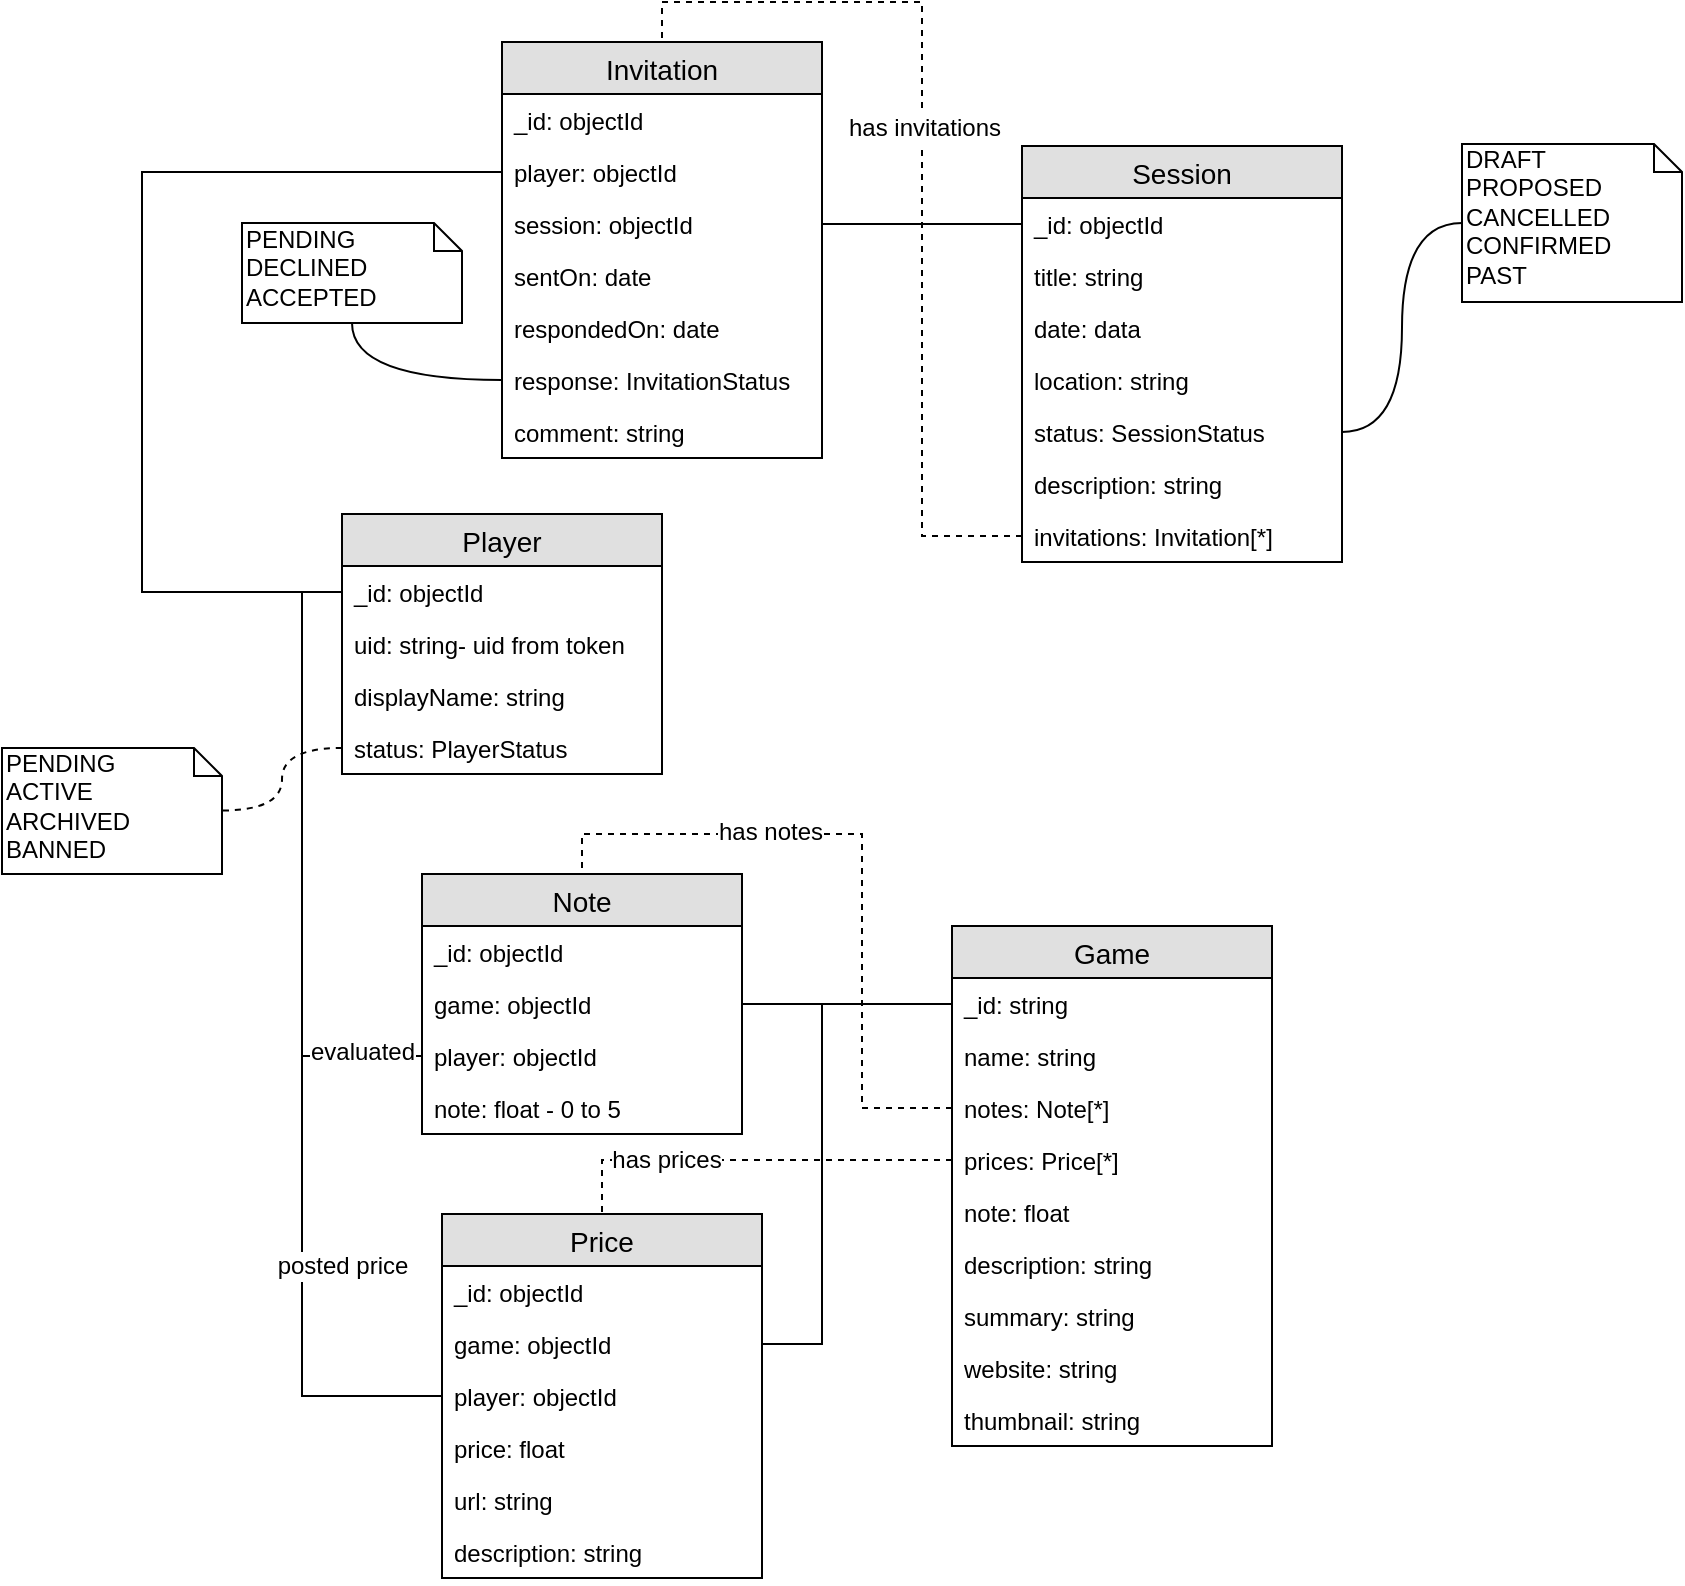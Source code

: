 <mxfile version="10.6.0" type="device"><diagram id="vLmSnCVyaLXGLYRz67_R" name="Page-1"><mxGraphModel dx="1921" dy="1922" grid="1" gridSize="10" guides="1" tooltips="1" connect="1" arrows="1" fold="1" page="1" pageScale="1" pageWidth="850" pageHeight="1100" math="0" shadow="0"><root><mxCell id="0"/><mxCell id="1" parent="0"/><mxCell id="q5PQ7GRL-LoGpbNxt8MC-2" value="Player" style="swimlane;fontStyle=0;childLayout=stackLayout;horizontal=1;startSize=26;fillColor=#e0e0e0;horizontalStack=0;resizeParent=1;resizeParentMax=0;resizeLast=0;collapsible=1;marginBottom=0;swimlaneFillColor=#ffffff;align=center;fontSize=14;" parent="1" vertex="1"><mxGeometry x="40" y="250" width="160" height="130" as="geometry"/></mxCell><mxCell id="q5PQ7GRL-LoGpbNxt8MC-3" value="_id: objectId" style="text;strokeColor=none;fillColor=none;spacingLeft=4;spacingRight=4;overflow=hidden;rotatable=0;points=[[0,0.5],[1,0.5]];portConstraint=eastwest;fontSize=12;" parent="q5PQ7GRL-LoGpbNxt8MC-2" vertex="1"><mxGeometry y="26" width="160" height="26" as="geometry"/></mxCell><mxCell id="iELyRrm9QkHxai9Ya9hF-22" value="uid: string- uid from token" style="text;strokeColor=none;fillColor=none;spacingLeft=4;spacingRight=4;overflow=hidden;rotatable=0;points=[[0,0.5],[1,0.5]];portConstraint=eastwest;fontSize=12;" vertex="1" parent="q5PQ7GRL-LoGpbNxt8MC-2"><mxGeometry y="52" width="160" height="26" as="geometry"/></mxCell><mxCell id="q5PQ7GRL-LoGpbNxt8MC-4" value="displayName: string" style="text;strokeColor=none;fillColor=none;spacingLeft=4;spacingRight=4;overflow=hidden;rotatable=0;points=[[0,0.5],[1,0.5]];portConstraint=eastwest;fontSize=12;" parent="q5PQ7GRL-LoGpbNxt8MC-2" vertex="1"><mxGeometry y="78" width="160" height="26" as="geometry"/></mxCell><mxCell id="iELyRrm9QkHxai9Ya9hF-75" value="status: PlayerStatus" style="text;strokeColor=none;fillColor=none;spacingLeft=4;spacingRight=4;overflow=hidden;rotatable=0;points=[[0,0.5],[1,0.5]];portConstraint=eastwest;fontSize=12;" vertex="1" parent="q5PQ7GRL-LoGpbNxt8MC-2"><mxGeometry y="104" width="160" height="26" as="geometry"/></mxCell><mxCell id="iELyRrm9QkHxai9Ya9hF-2" value="Game" style="swimlane;fontStyle=0;childLayout=stackLayout;horizontal=1;startSize=26;fillColor=#e0e0e0;horizontalStack=0;resizeParent=1;resizeParentMax=0;resizeLast=0;collapsible=1;marginBottom=0;swimlaneFillColor=#ffffff;align=center;fontSize=14;" vertex="1" parent="1"><mxGeometry x="345" y="456" width="160" height="260" as="geometry"/></mxCell><mxCell id="iELyRrm9QkHxai9Ya9hF-3" value="_id: string" style="text;strokeColor=none;fillColor=none;spacingLeft=4;spacingRight=4;overflow=hidden;rotatable=0;points=[[0,0.5],[1,0.5]];portConstraint=eastwest;fontSize=12;" vertex="1" parent="iELyRrm9QkHxai9Ya9hF-2"><mxGeometry y="26" width="160" height="26" as="geometry"/></mxCell><mxCell id="iELyRrm9QkHxai9Ya9hF-4" value="name: string" style="text;strokeColor=none;fillColor=none;spacingLeft=4;spacingRight=4;overflow=hidden;rotatable=0;points=[[0,0.5],[1,0.5]];portConstraint=eastwest;fontSize=12;" vertex="1" parent="iELyRrm9QkHxai9Ya9hF-2"><mxGeometry y="52" width="160" height="26" as="geometry"/></mxCell><mxCell id="iELyRrm9QkHxai9Ya9hF-34" value="notes: Note[*]" style="text;strokeColor=none;fillColor=none;spacingLeft=4;spacingRight=4;overflow=hidden;rotatable=0;points=[[0,0.5],[1,0.5]];portConstraint=eastwest;fontSize=12;" vertex="1" parent="iELyRrm9QkHxai9Ya9hF-2"><mxGeometry y="78" width="160" height="26" as="geometry"/></mxCell><mxCell id="iELyRrm9QkHxai9Ya9hF-51" value="prices: Price[*]" style="text;strokeColor=none;fillColor=none;spacingLeft=4;spacingRight=4;overflow=hidden;rotatable=0;points=[[0,0.5],[1,0.5]];portConstraint=eastwest;fontSize=12;" vertex="1" parent="iELyRrm9QkHxai9Ya9hF-2"><mxGeometry y="104" width="160" height="26" as="geometry"/></mxCell><mxCell id="iELyRrm9QkHxai9Ya9hF-78" value="note: float" style="text;strokeColor=none;fillColor=none;spacingLeft=4;spacingRight=4;overflow=hidden;rotatable=0;points=[[0,0.5],[1,0.5]];portConstraint=eastwest;fontSize=12;" vertex="1" parent="iELyRrm9QkHxai9Ya9hF-2"><mxGeometry y="130" width="160" height="26" as="geometry"/></mxCell><mxCell id="iELyRrm9QkHxai9Ya9hF-69" value="description: string" style="text;strokeColor=none;fillColor=none;spacingLeft=4;spacingRight=4;overflow=hidden;rotatable=0;points=[[0,0.5],[1,0.5]];portConstraint=eastwest;fontSize=12;" vertex="1" parent="iELyRrm9QkHxai9Ya9hF-2"><mxGeometry y="156" width="160" height="26" as="geometry"/></mxCell><mxCell id="iELyRrm9QkHxai9Ya9hF-73" value="summary: string" style="text;strokeColor=none;fillColor=none;spacingLeft=4;spacingRight=4;overflow=hidden;rotatable=0;points=[[0,0.5],[1,0.5]];portConstraint=eastwest;fontSize=12;" vertex="1" parent="iELyRrm9QkHxai9Ya9hF-2"><mxGeometry y="182" width="160" height="26" as="geometry"/></mxCell><mxCell id="iELyRrm9QkHxai9Ya9hF-70" value="website: string" style="text;strokeColor=none;fillColor=none;spacingLeft=4;spacingRight=4;overflow=hidden;rotatable=0;points=[[0,0.5],[1,0.5]];portConstraint=eastwest;fontSize=12;" vertex="1" parent="iELyRrm9QkHxai9Ya9hF-2"><mxGeometry y="208" width="160" height="26" as="geometry"/></mxCell><mxCell id="iELyRrm9QkHxai9Ya9hF-72" value="thumbnail: string" style="text;strokeColor=none;fillColor=none;spacingLeft=4;spacingRight=4;overflow=hidden;rotatable=0;points=[[0,0.5],[1,0.5]];portConstraint=eastwest;fontSize=12;" vertex="1" parent="iELyRrm9QkHxai9Ya9hF-2"><mxGeometry y="234" width="160" height="26" as="geometry"/></mxCell><mxCell id="iELyRrm9QkHxai9Ya9hF-13" value="Note" style="swimlane;fontStyle=0;childLayout=stackLayout;horizontal=1;startSize=26;fillColor=#e0e0e0;horizontalStack=0;resizeParent=1;resizeParentMax=0;resizeLast=0;collapsible=1;marginBottom=0;swimlaneFillColor=#ffffff;align=center;fontSize=14;" vertex="1" parent="1"><mxGeometry x="80" y="430" width="160" height="130" as="geometry"/></mxCell><mxCell id="iELyRrm9QkHxai9Ya9hF-14" value="_id: objectId" style="text;strokeColor=none;fillColor=none;spacingLeft=4;spacingRight=4;overflow=hidden;rotatable=0;points=[[0,0.5],[1,0.5]];portConstraint=eastwest;fontSize=12;" vertex="1" parent="iELyRrm9QkHxai9Ya9hF-13"><mxGeometry y="26" width="160" height="26" as="geometry"/></mxCell><mxCell id="iELyRrm9QkHxai9Ya9hF-15" value="game: objectId" style="text;strokeColor=none;fillColor=none;spacingLeft=4;spacingRight=4;overflow=hidden;rotatable=0;points=[[0,0.5],[1,0.5]];portConstraint=eastwest;fontSize=12;" vertex="1" parent="iELyRrm9QkHxai9Ya9hF-13"><mxGeometry y="52" width="160" height="26" as="geometry"/></mxCell><mxCell id="iELyRrm9QkHxai9Ya9hF-16" value="player: objectId" style="text;strokeColor=none;fillColor=none;spacingLeft=4;spacingRight=4;overflow=hidden;rotatable=0;points=[[0,0.5],[1,0.5]];portConstraint=eastwest;fontSize=12;" vertex="1" parent="iELyRrm9QkHxai9Ya9hF-13"><mxGeometry y="78" width="160" height="26" as="geometry"/></mxCell><mxCell id="iELyRrm9QkHxai9Ya9hF-31" value="note: float - 0 to 5&#10;" style="text;strokeColor=none;fillColor=none;spacingLeft=4;spacingRight=4;overflow=hidden;rotatable=0;points=[[0,0.5],[1,0.5]];portConstraint=eastwest;fontSize=12;" vertex="1" parent="iELyRrm9QkHxai9Ya9hF-13"><mxGeometry y="104" width="160" height="26" as="geometry"/></mxCell><mxCell id="iELyRrm9QkHxai9Ya9hF-23" style="edgeStyle=orthogonalEdgeStyle;rounded=0;orthogonalLoop=1;jettySize=auto;html=1;exitX=0;exitY=0.5;exitDx=0;exitDy=0;entryX=1;entryY=0.5;entryDx=0;entryDy=0;endArrow=none;endFill=0;" edge="1" parent="1" source="iELyRrm9QkHxai9Ya9hF-3" target="iELyRrm9QkHxai9Ya9hF-15"><mxGeometry relative="1" as="geometry"/></mxCell><mxCell id="iELyRrm9QkHxai9Ya9hF-24" style="edgeStyle=orthogonalEdgeStyle;rounded=0;orthogonalLoop=1;jettySize=auto;html=1;exitX=0;exitY=0.5;exitDx=0;exitDy=0;entryX=0;entryY=0.5;entryDx=0;entryDy=0;endArrow=none;endFill=0;" edge="1" parent="1" source="iELyRrm9QkHxai9Ya9hF-16" target="q5PQ7GRL-LoGpbNxt8MC-3"><mxGeometry relative="1" as="geometry"/></mxCell><mxCell id="iELyRrm9QkHxai9Ya9hF-48" value="evaluated" style="text;html=1;resizable=0;points=[];align=center;verticalAlign=middle;labelBackgroundColor=#ffffff;" vertex="1" connectable="0" parent="iELyRrm9QkHxai9Ya9hF-24"><mxGeometry x="-0.878" y="1" relative="1" as="geometry"><mxPoint x="-11" y="-3" as="offset"/></mxGeometry></mxCell><mxCell id="iELyRrm9QkHxai9Ya9hF-25" value="Session" style="swimlane;fontStyle=0;childLayout=stackLayout;horizontal=1;startSize=26;fillColor=#e0e0e0;horizontalStack=0;resizeParent=1;resizeParentMax=0;resizeLast=0;collapsible=1;marginBottom=0;swimlaneFillColor=#ffffff;align=center;fontSize=14;" vertex="1" parent="1"><mxGeometry x="380" y="66" width="160" height="208" as="geometry"/></mxCell><mxCell id="iELyRrm9QkHxai9Ya9hF-26" value="_id: objectId" style="text;strokeColor=none;fillColor=none;spacingLeft=4;spacingRight=4;overflow=hidden;rotatable=0;points=[[0,0.5],[1,0.5]];portConstraint=eastwest;fontSize=12;" vertex="1" parent="iELyRrm9QkHxai9Ya9hF-25"><mxGeometry y="26" width="160" height="26" as="geometry"/></mxCell><mxCell id="iELyRrm9QkHxai9Ya9hF-27" value="title: string" style="text;strokeColor=none;fillColor=none;spacingLeft=4;spacingRight=4;overflow=hidden;rotatable=0;points=[[0,0.5],[1,0.5]];portConstraint=eastwest;fontSize=12;" vertex="1" parent="iELyRrm9QkHxai9Ya9hF-25"><mxGeometry y="52" width="160" height="26" as="geometry"/></mxCell><mxCell id="iELyRrm9QkHxai9Ya9hF-28" value="date: data" style="text;strokeColor=none;fillColor=none;spacingLeft=4;spacingRight=4;overflow=hidden;rotatable=0;points=[[0,0.5],[1,0.5]];portConstraint=eastwest;fontSize=12;" vertex="1" parent="iELyRrm9QkHxai9Ya9hF-25"><mxGeometry y="78" width="160" height="26" as="geometry"/></mxCell><mxCell id="iELyRrm9QkHxai9Ya9hF-55" value="location: string" style="text;strokeColor=none;fillColor=none;spacingLeft=4;spacingRight=4;overflow=hidden;rotatable=0;points=[[0,0.5],[1,0.5]];portConstraint=eastwest;fontSize=12;" vertex="1" parent="iELyRrm9QkHxai9Ya9hF-25"><mxGeometry y="104" width="160" height="26" as="geometry"/></mxCell><mxCell id="iELyRrm9QkHxai9Ya9hF-29" value="status: SessionStatus" style="text;strokeColor=none;fillColor=none;spacingLeft=4;spacingRight=4;overflow=hidden;rotatable=0;points=[[0,0.5],[1,0.5]];portConstraint=eastwest;fontSize=12;" vertex="1" parent="iELyRrm9QkHxai9Ya9hF-25"><mxGeometry y="130" width="160" height="26" as="geometry"/></mxCell><mxCell id="iELyRrm9QkHxai9Ya9hF-54" value="description: string" style="text;strokeColor=none;fillColor=none;spacingLeft=4;spacingRight=4;overflow=hidden;rotatable=0;points=[[0,0.5],[1,0.5]];portConstraint=eastwest;fontSize=12;" vertex="1" parent="iELyRrm9QkHxai9Ya9hF-25"><mxGeometry y="156" width="160" height="26" as="geometry"/></mxCell><mxCell id="iELyRrm9QkHxai9Ya9hF-30" value="invitations: Invitation[*]" style="text;strokeColor=none;fillColor=none;spacingLeft=4;spacingRight=4;overflow=hidden;rotatable=0;points=[[0,0.5],[1,0.5]];portConstraint=eastwest;fontSize=12;" vertex="1" parent="iELyRrm9QkHxai9Ya9hF-25"><mxGeometry y="182" width="160" height="26" as="geometry"/></mxCell><mxCell id="iELyRrm9QkHxai9Ya9hF-32" value="DRAFT&lt;br&gt;PROPOSED&lt;br&gt;CANCELLED&lt;br&gt;CONFIRMED&lt;br&gt;PAST&lt;br&gt;" style="shape=note;whiteSpace=wrap;html=1;size=14;verticalAlign=top;align=left;spacingTop=-6;" vertex="1" parent="1"><mxGeometry x="600" y="65" width="110" height="79" as="geometry"/></mxCell><mxCell id="iELyRrm9QkHxai9Ya9hF-33" style="edgeStyle=orthogonalEdgeStyle;orthogonalLoop=1;jettySize=auto;html=1;exitX=1;exitY=0.5;exitDx=0;exitDy=0;entryX=0;entryY=0.5;entryDx=0;entryDy=0;entryPerimeter=0;endArrow=none;endFill=0;curved=1;" edge="1" parent="1" source="iELyRrm9QkHxai9Ya9hF-29" target="iELyRrm9QkHxai9Ya9hF-32"><mxGeometry relative="1" as="geometry"/></mxCell><mxCell id="iELyRrm9QkHxai9Ya9hF-36" value="Price" style="swimlane;fontStyle=0;childLayout=stackLayout;horizontal=1;startSize=26;fillColor=#e0e0e0;horizontalStack=0;resizeParent=1;resizeParentMax=0;resizeLast=0;collapsible=1;marginBottom=0;swimlaneFillColor=#ffffff;align=center;fontSize=14;" vertex="1" parent="1"><mxGeometry x="90" y="600" width="160" height="182" as="geometry"/></mxCell><mxCell id="iELyRrm9QkHxai9Ya9hF-37" value="_id: objectId" style="text;strokeColor=none;fillColor=none;spacingLeft=4;spacingRight=4;overflow=hidden;rotatable=0;points=[[0,0.5],[1,0.5]];portConstraint=eastwest;fontSize=12;" vertex="1" parent="iELyRrm9QkHxai9Ya9hF-36"><mxGeometry y="26" width="160" height="26" as="geometry"/></mxCell><mxCell id="iELyRrm9QkHxai9Ya9hF-38" value="game: objectId" style="text;strokeColor=none;fillColor=none;spacingLeft=4;spacingRight=4;overflow=hidden;rotatable=0;points=[[0,0.5],[1,0.5]];portConstraint=eastwest;fontSize=12;" vertex="1" parent="iELyRrm9QkHxai9Ya9hF-36"><mxGeometry y="52" width="160" height="26" as="geometry"/></mxCell><mxCell id="iELyRrm9QkHxai9Ya9hF-39" value="player: objectId" style="text;strokeColor=none;fillColor=none;spacingLeft=4;spacingRight=4;overflow=hidden;rotatable=0;points=[[0,0.5],[1,0.5]];portConstraint=eastwest;fontSize=12;" vertex="1" parent="iELyRrm9QkHxai9Ya9hF-36"><mxGeometry y="78" width="160" height="26" as="geometry"/></mxCell><mxCell id="iELyRrm9QkHxai9Ya9hF-40" value="price: float&#10;" style="text;strokeColor=none;fillColor=none;spacingLeft=4;spacingRight=4;overflow=hidden;rotatable=0;points=[[0,0.5],[1,0.5]];portConstraint=eastwest;fontSize=12;" vertex="1" parent="iELyRrm9QkHxai9Ya9hF-36"><mxGeometry y="104" width="160" height="26" as="geometry"/></mxCell><mxCell id="iELyRrm9QkHxai9Ya9hF-44" value="url: string&#10;" style="text;strokeColor=none;fillColor=none;spacingLeft=4;spacingRight=4;overflow=hidden;rotatable=0;points=[[0,0.5],[1,0.5]];portConstraint=eastwest;fontSize=12;" vertex="1" parent="iELyRrm9QkHxai9Ya9hF-36"><mxGeometry y="130" width="160" height="26" as="geometry"/></mxCell><mxCell id="iELyRrm9QkHxai9Ya9hF-45" value="description: string&#10;" style="text;strokeColor=none;fillColor=none;spacingLeft=4;spacingRight=4;overflow=hidden;rotatable=0;points=[[0,0.5],[1,0.5]];portConstraint=eastwest;fontSize=12;" vertex="1" parent="iELyRrm9QkHxai9Ya9hF-36"><mxGeometry y="156" width="160" height="26" as="geometry"/></mxCell><mxCell id="iELyRrm9QkHxai9Ya9hF-41" style="edgeStyle=orthogonalEdgeStyle;rounded=0;orthogonalLoop=1;jettySize=auto;html=1;exitX=0;exitY=0.5;exitDx=0;exitDy=0;entryX=0;entryY=0.5;entryDx=0;entryDy=0;endArrow=none;endFill=0;" edge="1" parent="1" source="q5PQ7GRL-LoGpbNxt8MC-3" target="iELyRrm9QkHxai9Ya9hF-39"><mxGeometry relative="1" as="geometry"/></mxCell><mxCell id="iELyRrm9QkHxai9Ya9hF-46" value="posted price" style="text;html=1;resizable=0;points=[];align=center;verticalAlign=middle;labelBackgroundColor=#ffffff;" vertex="1" connectable="0" parent="iELyRrm9QkHxai9Ya9hF-41"><mxGeometry x="0.78" y="-1" relative="1" as="geometry"><mxPoint x="4" y="-66" as="offset"/></mxGeometry></mxCell><mxCell id="iELyRrm9QkHxai9Ya9hF-42" style="edgeStyle=orthogonalEdgeStyle;rounded=0;orthogonalLoop=1;jettySize=auto;html=1;exitX=0;exitY=0.5;exitDx=0;exitDy=0;entryX=1;entryY=0.5;entryDx=0;entryDy=0;endArrow=none;endFill=0;" edge="1" parent="1" source="iELyRrm9QkHxai9Ya9hF-3" target="iELyRrm9QkHxai9Ya9hF-38"><mxGeometry relative="1" as="geometry"><Array as="points"><mxPoint x="280" y="495"/><mxPoint x="280" y="665"/></Array></mxGeometry></mxCell><mxCell id="iELyRrm9QkHxai9Ya9hF-43" style="edgeStyle=orthogonalEdgeStyle;rounded=0;orthogonalLoop=1;jettySize=auto;html=1;entryX=0.5;entryY=0;entryDx=0;entryDy=0;endArrow=none;endFill=0;exitX=0;exitY=0.5;exitDx=0;exitDy=0;dashed=1;" edge="1" parent="1" source="iELyRrm9QkHxai9Ya9hF-34" target="iELyRrm9QkHxai9Ya9hF-13"><mxGeometry relative="1" as="geometry"><mxPoint x="330" y="660" as="sourcePoint"/><Array as="points"><mxPoint x="300" y="547"/><mxPoint x="300" y="410"/><mxPoint x="160" y="410"/></Array></mxGeometry></mxCell><mxCell id="iELyRrm9QkHxai9Ya9hF-49" value="has notes" style="text;html=1;resizable=0;points=[];align=center;verticalAlign=middle;labelBackgroundColor=#ffffff;" vertex="1" connectable="0" parent="iELyRrm9QkHxai9Ya9hF-43"><mxGeometry x="0.332" y="-1" relative="1" as="geometry"><mxPoint as="offset"/></mxGeometry></mxCell><mxCell id="iELyRrm9QkHxai9Ya9hF-52" style="edgeStyle=orthogonalEdgeStyle;rounded=0;orthogonalLoop=1;jettySize=auto;html=1;exitX=0;exitY=0.5;exitDx=0;exitDy=0;entryX=0.5;entryY=0;entryDx=0;entryDy=0;endArrow=none;endFill=0;dashed=1;" edge="1" parent="1" source="iELyRrm9QkHxai9Ya9hF-51" target="iELyRrm9QkHxai9Ya9hF-36"><mxGeometry relative="1" as="geometry"/></mxCell><mxCell id="iELyRrm9QkHxai9Ya9hF-53" value="has prices" style="text;html=1;resizable=0;points=[];align=center;verticalAlign=middle;labelBackgroundColor=#ffffff;" vertex="1" connectable="0" parent="iELyRrm9QkHxai9Ya9hF-52"><mxGeometry x="0.458" relative="1" as="geometry"><mxPoint x="4" as="offset"/></mxGeometry></mxCell><mxCell id="iELyRrm9QkHxai9Ya9hF-56" value="Invitation" style="swimlane;fontStyle=0;childLayout=stackLayout;horizontal=1;startSize=26;fillColor=#e0e0e0;horizontalStack=0;resizeParent=1;resizeParentMax=0;resizeLast=0;collapsible=1;marginBottom=0;swimlaneFillColor=#ffffff;align=center;fontSize=14;" vertex="1" parent="1"><mxGeometry x="120" y="14" width="160" height="208" as="geometry"/></mxCell><mxCell id="iELyRrm9QkHxai9Ya9hF-57" value="_id: objectId" style="text;strokeColor=none;fillColor=none;spacingLeft=4;spacingRight=4;overflow=hidden;rotatable=0;points=[[0,0.5],[1,0.5]];portConstraint=eastwest;fontSize=12;" vertex="1" parent="iELyRrm9QkHxai9Ya9hF-56"><mxGeometry y="26" width="160" height="26" as="geometry"/></mxCell><mxCell id="iELyRrm9QkHxai9Ya9hF-58" value="player: objectId" style="text;strokeColor=none;fillColor=none;spacingLeft=4;spacingRight=4;overflow=hidden;rotatable=0;points=[[0,0.5],[1,0.5]];portConstraint=eastwest;fontSize=12;" vertex="1" parent="iELyRrm9QkHxai9Ya9hF-56"><mxGeometry y="52" width="160" height="26" as="geometry"/></mxCell><mxCell id="iELyRrm9QkHxai9Ya9hF-59" value="session: objectId" style="text;strokeColor=none;fillColor=none;spacingLeft=4;spacingRight=4;overflow=hidden;rotatable=0;points=[[0,0.5],[1,0.5]];portConstraint=eastwest;fontSize=12;" vertex="1" parent="iELyRrm9QkHxai9Ya9hF-56"><mxGeometry y="78" width="160" height="26" as="geometry"/></mxCell><mxCell id="iELyRrm9QkHxai9Ya9hF-62" value="sentOn: date" style="text;strokeColor=none;fillColor=none;spacingLeft=4;spacingRight=4;overflow=hidden;rotatable=0;points=[[0,0.5],[1,0.5]];portConstraint=eastwest;fontSize=12;" vertex="1" parent="iELyRrm9QkHxai9Ya9hF-56"><mxGeometry y="104" width="160" height="26" as="geometry"/></mxCell><mxCell id="iELyRrm9QkHxai9Ya9hF-63" value="respondedOn: date" style="text;strokeColor=none;fillColor=none;spacingLeft=4;spacingRight=4;overflow=hidden;rotatable=0;points=[[0,0.5],[1,0.5]];portConstraint=eastwest;fontSize=12;" vertex="1" parent="iELyRrm9QkHxai9Ya9hF-56"><mxGeometry y="130" width="160" height="26" as="geometry"/></mxCell><mxCell id="iELyRrm9QkHxai9Ya9hF-64" value="response: InvitationStatus" style="text;strokeColor=none;fillColor=none;spacingLeft=4;spacingRight=4;overflow=hidden;rotatable=0;points=[[0,0.5],[1,0.5]];portConstraint=eastwest;fontSize=12;" vertex="1" parent="iELyRrm9QkHxai9Ya9hF-56"><mxGeometry y="156" width="160" height="26" as="geometry"/></mxCell><mxCell id="iELyRrm9QkHxai9Ya9hF-67" value="comment: string" style="text;strokeColor=none;fillColor=none;spacingLeft=4;spacingRight=4;overflow=hidden;rotatable=0;points=[[0,0.5],[1,0.5]];portConstraint=eastwest;fontSize=12;" vertex="1" parent="iELyRrm9QkHxai9Ya9hF-56"><mxGeometry y="182" width="160" height="26" as="geometry"/></mxCell><mxCell id="iELyRrm9QkHxai9Ya9hF-60" style="edgeStyle=orthogonalEdgeStyle;rounded=0;orthogonalLoop=1;jettySize=auto;html=1;exitX=1;exitY=0.5;exitDx=0;exitDy=0;entryX=0;entryY=0.5;entryDx=0;entryDy=0;endArrow=none;endFill=0;" edge="1" parent="1" source="iELyRrm9QkHxai9Ya9hF-59" target="iELyRrm9QkHxai9Ya9hF-26"><mxGeometry relative="1" as="geometry"/></mxCell><mxCell id="iELyRrm9QkHxai9Ya9hF-61" style="edgeStyle=orthogonalEdgeStyle;rounded=0;orthogonalLoop=1;jettySize=auto;html=1;exitX=0;exitY=0.5;exitDx=0;exitDy=0;entryX=0;entryY=0.5;entryDx=0;entryDy=0;endArrow=none;endFill=0;" edge="1" parent="1" source="iELyRrm9QkHxai9Ya9hF-58" target="q5PQ7GRL-LoGpbNxt8MC-3"><mxGeometry relative="1" as="geometry"><Array as="points"><mxPoint x="-60" y="79"/><mxPoint x="-60" y="289"/></Array></mxGeometry></mxCell><mxCell id="iELyRrm9QkHxai9Ya9hF-66" style="edgeStyle=orthogonalEdgeStyle;orthogonalLoop=1;jettySize=auto;html=1;exitX=0.5;exitY=1;exitDx=0;exitDy=0;exitPerimeter=0;entryX=0;entryY=0.5;entryDx=0;entryDy=0;endArrow=none;endFill=0;curved=1;" edge="1" parent="1" source="iELyRrm9QkHxai9Ya9hF-65" target="iELyRrm9QkHxai9Ya9hF-64"><mxGeometry relative="1" as="geometry"/></mxCell><mxCell id="iELyRrm9QkHxai9Ya9hF-65" value="PENDING&lt;br&gt;DECLINED&lt;br&gt;ACCEPTED&lt;br&gt;" style="shape=note;whiteSpace=wrap;html=1;size=14;verticalAlign=top;align=left;spacingTop=-6;" vertex="1" parent="1"><mxGeometry x="-10" y="104.5" width="110" height="50" as="geometry"/></mxCell><mxCell id="iELyRrm9QkHxai9Ya9hF-68" style="edgeStyle=orthogonalEdgeStyle;rounded=0;orthogonalLoop=1;jettySize=auto;html=1;exitX=0;exitY=0.5;exitDx=0;exitDy=0;entryX=0.5;entryY=0;entryDx=0;entryDy=0;endArrow=none;endFill=0;dashed=1;" edge="1" parent="1" source="iELyRrm9QkHxai9Ya9hF-30" target="iELyRrm9QkHxai9Ya9hF-56"><mxGeometry relative="1" as="geometry"/></mxCell><mxCell id="iELyRrm9QkHxai9Ya9hF-74" value="has invitations" style="text;html=1;resizable=0;points=[];align=center;verticalAlign=middle;labelBackgroundColor=#ffffff;" vertex="1" connectable="0" parent="iELyRrm9QkHxai9Ya9hF-68"><mxGeometry x="0.088" y="-1" relative="1" as="geometry"><mxPoint as="offset"/></mxGeometry></mxCell><mxCell id="iELyRrm9QkHxai9Ya9hF-76" value="PENDING&lt;br&gt;ACTIVE&lt;br&gt;ARCHIVED&lt;br&gt;BANNED&lt;br&gt;" style="shape=note;whiteSpace=wrap;html=1;size=14;verticalAlign=top;align=left;spacingTop=-6;" vertex="1" parent="1"><mxGeometry x="-130" y="367" width="110" height="63" as="geometry"/></mxCell><mxCell id="iELyRrm9QkHxai9Ya9hF-77" style="edgeStyle=orthogonalEdgeStyle;orthogonalLoop=1;jettySize=auto;html=1;exitX=0;exitY=0.5;exitDx=0;exitDy=0;entryX=1;entryY=0.496;entryDx=0;entryDy=0;entryPerimeter=0;dashed=1;endArrow=none;endFill=0;curved=1;" edge="1" parent="1" source="iELyRrm9QkHxai9Ya9hF-75" target="iELyRrm9QkHxai9Ya9hF-76"><mxGeometry relative="1" as="geometry"/></mxCell></root></mxGraphModel></diagram></mxfile>